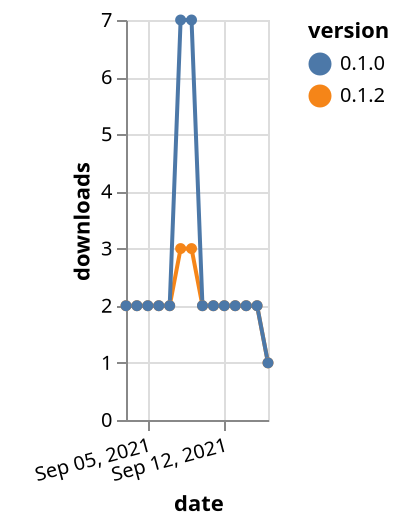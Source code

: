 {"$schema": "https://vega.github.io/schema/vega-lite/v5.json", "description": "A simple bar chart with embedded data.", "data": {"values": [{"date": "2021-09-03", "total": 2180, "delta": 2, "version": "0.1.2"}, {"date": "2021-09-04", "total": 2182, "delta": 2, "version": "0.1.2"}, {"date": "2021-09-05", "total": 2184, "delta": 2, "version": "0.1.2"}, {"date": "2021-09-06", "total": 2186, "delta": 2, "version": "0.1.2"}, {"date": "2021-09-07", "total": 2188, "delta": 2, "version": "0.1.2"}, {"date": "2021-09-08", "total": 2191, "delta": 3, "version": "0.1.2"}, {"date": "2021-09-09", "total": 2194, "delta": 3, "version": "0.1.2"}, {"date": "2021-09-10", "total": 2196, "delta": 2, "version": "0.1.2"}, {"date": "2021-09-11", "total": 2198, "delta": 2, "version": "0.1.2"}, {"date": "2021-09-12", "total": 2200, "delta": 2, "version": "0.1.2"}, {"date": "2021-09-13", "total": 2202, "delta": 2, "version": "0.1.2"}, {"date": "2021-09-14", "total": 2204, "delta": 2, "version": "0.1.2"}, {"date": "2021-09-15", "total": 2206, "delta": 2, "version": "0.1.2"}, {"date": "2021-09-16", "total": 2207, "delta": 1, "version": "0.1.2"}, {"date": "2021-09-03", "total": 3100, "delta": 2, "version": "0.1.0"}, {"date": "2021-09-04", "total": 3102, "delta": 2, "version": "0.1.0"}, {"date": "2021-09-05", "total": 3104, "delta": 2, "version": "0.1.0"}, {"date": "2021-09-06", "total": 3106, "delta": 2, "version": "0.1.0"}, {"date": "2021-09-07", "total": 3108, "delta": 2, "version": "0.1.0"}, {"date": "2021-09-08", "total": 3115, "delta": 7, "version": "0.1.0"}, {"date": "2021-09-09", "total": 3122, "delta": 7, "version": "0.1.0"}, {"date": "2021-09-10", "total": 3124, "delta": 2, "version": "0.1.0"}, {"date": "2021-09-11", "total": 3126, "delta": 2, "version": "0.1.0"}, {"date": "2021-09-12", "total": 3128, "delta": 2, "version": "0.1.0"}, {"date": "2021-09-13", "total": 3130, "delta": 2, "version": "0.1.0"}, {"date": "2021-09-14", "total": 3132, "delta": 2, "version": "0.1.0"}, {"date": "2021-09-15", "total": 3134, "delta": 2, "version": "0.1.0"}, {"date": "2021-09-16", "total": 3135, "delta": 1, "version": "0.1.0"}]}, "width": "container", "mark": {"type": "line", "point": {"filled": true}}, "encoding": {"x": {"field": "date", "type": "temporal", "timeUnit": "yearmonthdate", "title": "date", "axis": {"labelAngle": -15}}, "y": {"field": "delta", "type": "quantitative", "title": "downloads"}, "color": {"field": "version", "type": "nominal"}, "tooltip": {"field": "delta"}}}